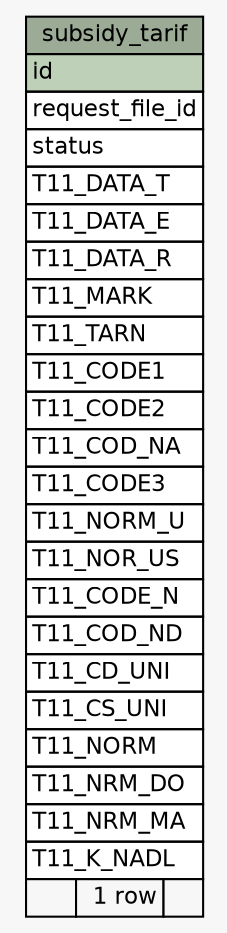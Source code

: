 // dot 2.28.0 on Windows 7 6.1
// SchemaSpy rev 590
digraph "subsidy_tarif" {
  graph [
    rankdir="RL"
    bgcolor="#f7f7f7"
    nodesep="0.18"
    ranksep="0.46"
    fontname="Helvetica"
    fontsize="11"
  ];
  node [
    fontname="Helvetica"
    fontsize="11"
    shape="plaintext"
  ];
  edge [
    arrowsize="0.8"
  ];
  "subsidy_tarif" [
    label=<
    <TABLE BORDER="0" CELLBORDER="1" CELLSPACING="0" BGCOLOR="#ffffff">
      <TR><TD COLSPAN="3" BGCOLOR="#9bab96" ALIGN="CENTER">subsidy_tarif</TD></TR>
      <TR><TD PORT="id" COLSPAN="3" BGCOLOR="#bed1b8" ALIGN="LEFT">id</TD></TR>
      <TR><TD PORT="request_file_id" COLSPAN="3" ALIGN="LEFT">request_file_id</TD></TR>
      <TR><TD PORT="status" COLSPAN="3" ALIGN="LEFT">status</TD></TR>
      <TR><TD PORT="T11_DATA_T" COLSPAN="3" ALIGN="LEFT">T11_DATA_T</TD></TR>
      <TR><TD PORT="T11_DATA_E" COLSPAN="3" ALIGN="LEFT">T11_DATA_E</TD></TR>
      <TR><TD PORT="T11_DATA_R" COLSPAN="3" ALIGN="LEFT">T11_DATA_R</TD></TR>
      <TR><TD PORT="T11_MARK" COLSPAN="3" ALIGN="LEFT">T11_MARK</TD></TR>
      <TR><TD PORT="T11_TARN" COLSPAN="3" ALIGN="LEFT">T11_TARN</TD></TR>
      <TR><TD PORT="T11_CODE1" COLSPAN="3" ALIGN="LEFT">T11_CODE1</TD></TR>
      <TR><TD PORT="T11_CODE2" COLSPAN="3" ALIGN="LEFT">T11_CODE2</TD></TR>
      <TR><TD PORT="T11_COD_NA" COLSPAN="3" ALIGN="LEFT">T11_COD_NA</TD></TR>
      <TR><TD PORT="T11_CODE3" COLSPAN="3" ALIGN="LEFT">T11_CODE3</TD></TR>
      <TR><TD PORT="T11_NORM_U" COLSPAN="3" ALIGN="LEFT">T11_NORM_U</TD></TR>
      <TR><TD PORT="T11_NOR_US" COLSPAN="3" ALIGN="LEFT">T11_NOR_US</TD></TR>
      <TR><TD PORT="T11_CODE_N" COLSPAN="3" ALIGN="LEFT">T11_CODE_N</TD></TR>
      <TR><TD PORT="T11_COD_ND" COLSPAN="3" ALIGN="LEFT">T11_COD_ND</TD></TR>
      <TR><TD PORT="T11_CD_UNI" COLSPAN="3" ALIGN="LEFT">T11_CD_UNI</TD></TR>
      <TR><TD PORT="T11_CS_UNI" COLSPAN="3" ALIGN="LEFT">T11_CS_UNI</TD></TR>
      <TR><TD PORT="T11_NORM" COLSPAN="3" ALIGN="LEFT">T11_NORM</TD></TR>
      <TR><TD PORT="T11_NRM_DO" COLSPAN="3" ALIGN="LEFT">T11_NRM_DO</TD></TR>
      <TR><TD PORT="T11_NRM_MA" COLSPAN="3" ALIGN="LEFT">T11_NRM_MA</TD></TR>
      <TR><TD PORT="T11_K_NADL" COLSPAN="3" ALIGN="LEFT">T11_K_NADL</TD></TR>
      <TR><TD ALIGN="LEFT" BGCOLOR="#f7f7f7">  </TD><TD ALIGN="RIGHT" BGCOLOR="#f7f7f7">1 row</TD><TD ALIGN="RIGHT" BGCOLOR="#f7f7f7">  </TD></TR>
    </TABLE>>
    URL="tables/subsidy_tarif.html"
    tooltip="subsidy_tarif"
  ];
}

